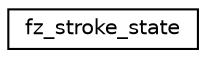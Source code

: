 digraph "Graphical Class Hierarchy"
{
 // LATEX_PDF_SIZE
  edge [fontname="Helvetica",fontsize="10",labelfontname="Helvetica",labelfontsize="10"];
  node [fontname="Helvetica",fontsize="10",shape=record];
  rankdir="LR";
  Node0 [label="fz_stroke_state",height=0.2,width=0.4,color="black", fillcolor="white", style="filled",URL="$structfz__stroke__state.html",tooltip=" "];
}
